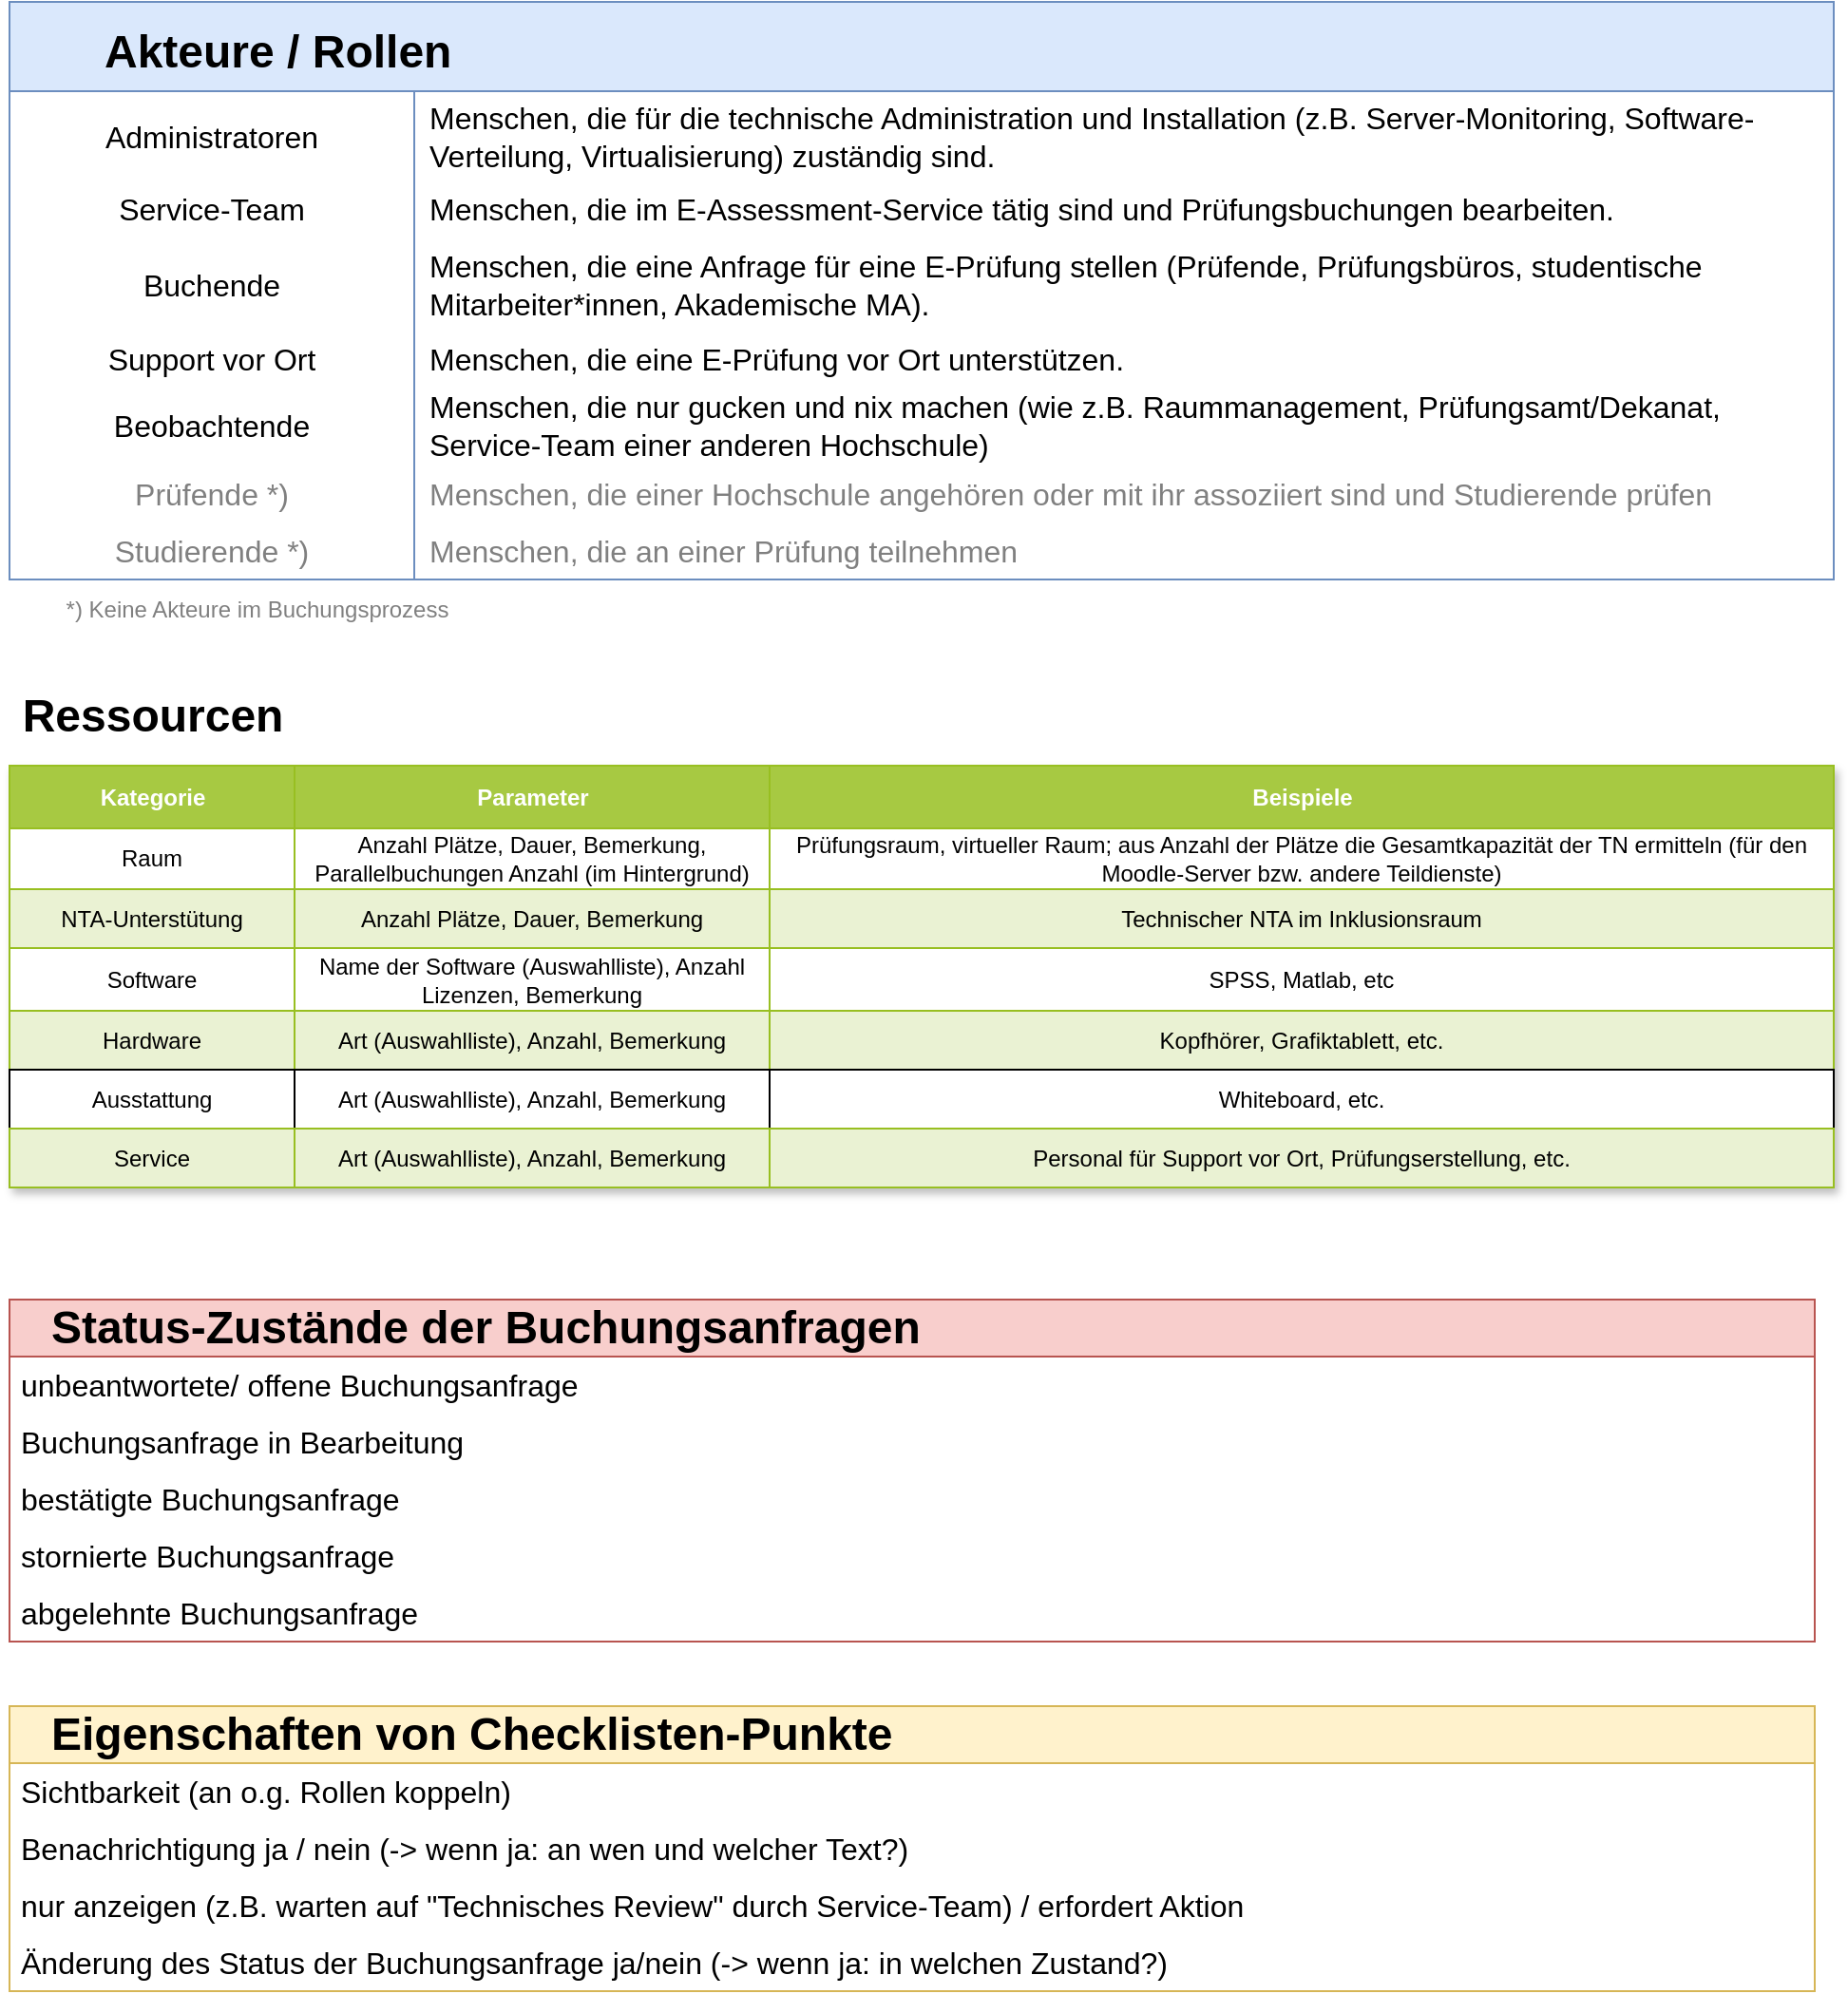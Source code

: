 <mxfile version="24.7.7">
  <diagram name="Seite-1" id="ngaqb3xMoZyI-BjdqdxZ">
    <mxGraphModel dx="1658" dy="996" grid="1" gridSize="10" guides="1" tooltips="1" connect="1" arrows="1" fold="1" page="1" pageScale="1" pageWidth="827" pageHeight="1169" math="0" shadow="0">
      <root>
        <mxCell id="0" />
        <mxCell id="1" parent="0" />
        <mxCell id="2kAH8OuJMMJden_yHNVl-6" value="Akteure / Rollen" style="shape=table;startSize=47;container=1;collapsible=0;childLayout=tableLayout;fixedRows=1;rowLines=0;fontStyle=1;strokeColor=#6c8ebf;fontSize=24;fillColor=#dae8fc;align=left;spacingLeft=48;" parent="1" vertex="1">
          <mxGeometry x="40" y="23" width="960" height="304" as="geometry" />
        </mxCell>
        <mxCell id="2kAH8OuJMMJden_yHNVl-7" value="" style="shape=tableRow;horizontal=0;startSize=0;swimlaneHead=0;swimlaneBody=0;top=0;left=0;bottom=0;right=0;collapsible=0;dropTarget=0;fillColor=none;points=[[0,0.5],[1,0.5]];portConstraint=eastwest;strokeColor=inherit;fontSize=16;" parent="2kAH8OuJMMJden_yHNVl-6" vertex="1">
          <mxGeometry y="47" width="960" height="47" as="geometry" />
        </mxCell>
        <mxCell id="2kAH8OuJMMJden_yHNVl-8" value="Administratoren" style="shape=partialRectangle;html=1;whiteSpace=wrap;connectable=0;fillColor=none;top=0;left=0;bottom=0;right=0;overflow=hidden;pointerEvents=1;strokeColor=inherit;fontSize=16;" parent="2kAH8OuJMMJden_yHNVl-7" vertex="1">
          <mxGeometry width="213" height="47" as="geometry">
            <mxRectangle width="213" height="47" as="alternateBounds" />
          </mxGeometry>
        </mxCell>
        <mxCell id="2kAH8OuJMMJden_yHNVl-9" value="Menschen, die für die technische Administration und Installation (z.B. Server-Monitoring, Software-Verteilung, Virtualisierung) zuständig sind." style="shape=partialRectangle;html=1;whiteSpace=wrap;connectable=0;fillColor=none;top=0;left=0;bottom=0;right=0;align=left;spacingLeft=6;overflow=hidden;strokeColor=inherit;fontSize=16;" parent="2kAH8OuJMMJden_yHNVl-7" vertex="1">
          <mxGeometry x="213" width="747" height="47" as="geometry">
            <mxRectangle width="747" height="47" as="alternateBounds" />
          </mxGeometry>
        </mxCell>
        <mxCell id="2kAH8OuJMMJden_yHNVl-10" value="" style="shape=tableRow;horizontal=0;startSize=0;swimlaneHead=0;swimlaneBody=0;top=0;left=0;bottom=0;right=0;collapsible=0;dropTarget=0;fillColor=none;points=[[0,0.5],[1,0.5]];portConstraint=eastwest;strokeColor=inherit;fontSize=16;" parent="2kAH8OuJMMJden_yHNVl-6" vertex="1">
          <mxGeometry y="94" width="960" height="30" as="geometry" />
        </mxCell>
        <mxCell id="2kAH8OuJMMJden_yHNVl-11" value="Service-Team" style="shape=partialRectangle;html=1;whiteSpace=wrap;connectable=0;fillColor=none;top=0;left=0;bottom=0;right=0;overflow=hidden;strokeColor=inherit;fontSize=16;" parent="2kAH8OuJMMJden_yHNVl-10" vertex="1">
          <mxGeometry width="213" height="30" as="geometry">
            <mxRectangle width="213" height="30" as="alternateBounds" />
          </mxGeometry>
        </mxCell>
        <mxCell id="2kAH8OuJMMJden_yHNVl-12" value="Menschen, die im E-Assessment-Service tätig sind und Prüfungsbuchungen bearbeiten." style="shape=partialRectangle;html=1;whiteSpace=wrap;connectable=0;fillColor=none;top=0;left=0;bottom=0;right=0;align=left;spacingLeft=6;overflow=hidden;strokeColor=inherit;fontSize=16;" parent="2kAH8OuJMMJden_yHNVl-10" vertex="1">
          <mxGeometry x="213" width="747" height="30" as="geometry">
            <mxRectangle width="747" height="30" as="alternateBounds" />
          </mxGeometry>
        </mxCell>
        <mxCell id="2kAH8OuJMMJden_yHNVl-13" value="" style="shape=tableRow;horizontal=0;startSize=0;swimlaneHead=0;swimlaneBody=0;top=0;left=0;bottom=0;right=0;collapsible=0;dropTarget=0;fillColor=none;points=[[0,0.5],[1,0.5]];portConstraint=eastwest;strokeColor=inherit;fontSize=16;" parent="2kAH8OuJMMJden_yHNVl-6" vertex="1">
          <mxGeometry y="124" width="960" height="50" as="geometry" />
        </mxCell>
        <mxCell id="2kAH8OuJMMJden_yHNVl-14" value="&lt;div&gt;Buchende&lt;/div&gt;" style="shape=partialRectangle;html=1;whiteSpace=wrap;connectable=0;fillColor=none;top=0;left=0;bottom=0;right=0;overflow=hidden;strokeColor=inherit;fontSize=16;" parent="2kAH8OuJMMJden_yHNVl-13" vertex="1">
          <mxGeometry width="213" height="50" as="geometry">
            <mxRectangle width="213" height="50" as="alternateBounds" />
          </mxGeometry>
        </mxCell>
        <mxCell id="2kAH8OuJMMJden_yHNVl-15" value="Menschen, die eine Anfrage für eine E-Prüfung stellen (Prüfende, Prüfungsbüros, studentische Mitarbeiter*innen, Akademische MA)." style="shape=partialRectangle;html=1;whiteSpace=wrap;connectable=0;fillColor=none;top=0;left=0;bottom=0;right=0;align=left;spacingLeft=6;overflow=hidden;strokeColor=inherit;fontSize=16;" parent="2kAH8OuJMMJden_yHNVl-13" vertex="1">
          <mxGeometry x="213" width="747" height="50" as="geometry">
            <mxRectangle width="747" height="50" as="alternateBounds" />
          </mxGeometry>
        </mxCell>
        <mxCell id="2kAH8OuJMMJden_yHNVl-25" style="shape=tableRow;horizontal=0;startSize=0;swimlaneHead=0;swimlaneBody=0;top=0;left=0;bottom=0;right=0;collapsible=0;dropTarget=0;fillColor=none;points=[[0,0.5],[1,0.5]];portConstraint=eastwest;strokeColor=inherit;fontSize=16;" parent="2kAH8OuJMMJden_yHNVl-6" vertex="1">
          <mxGeometry y="174" width="960" height="27" as="geometry" />
        </mxCell>
        <mxCell id="2kAH8OuJMMJden_yHNVl-26" value="Support vor Ort" style="shape=partialRectangle;html=1;whiteSpace=wrap;connectable=0;fillColor=none;top=0;left=0;bottom=0;right=0;overflow=hidden;strokeColor=inherit;fontSize=16;" parent="2kAH8OuJMMJden_yHNVl-25" vertex="1">
          <mxGeometry width="213" height="27" as="geometry">
            <mxRectangle width="213" height="27" as="alternateBounds" />
          </mxGeometry>
        </mxCell>
        <mxCell id="2kAH8OuJMMJden_yHNVl-27" value="Menschen, die eine E-Prüfung vor Ort unterstützen.&lt;span style=&quot;white-space: pre;&quot;&gt;&#x9;&lt;/span&gt;" style="shape=partialRectangle;html=1;whiteSpace=wrap;connectable=0;fillColor=none;top=0;left=0;bottom=0;right=0;align=left;spacingLeft=6;overflow=hidden;strokeColor=inherit;fontSize=16;" parent="2kAH8OuJMMJden_yHNVl-25" vertex="1">
          <mxGeometry x="213" width="747" height="27" as="geometry">
            <mxRectangle width="747" height="27" as="alternateBounds" />
          </mxGeometry>
        </mxCell>
        <mxCell id="2kAH8OuJMMJden_yHNVl-22" style="shape=tableRow;horizontal=0;startSize=0;swimlaneHead=0;swimlaneBody=0;top=0;left=0;bottom=0;right=0;collapsible=0;dropTarget=0;fillColor=none;points=[[0,0.5],[1,0.5]];portConstraint=eastwest;strokeColor=inherit;fontSize=16;" parent="2kAH8OuJMMJden_yHNVl-6" vertex="1">
          <mxGeometry y="201" width="960" height="43" as="geometry" />
        </mxCell>
        <mxCell id="2kAH8OuJMMJden_yHNVl-23" value="Beobachtende" style="shape=partialRectangle;html=1;whiteSpace=wrap;connectable=0;fillColor=none;top=0;left=0;bottom=0;right=0;overflow=hidden;strokeColor=inherit;fontSize=16;" parent="2kAH8OuJMMJden_yHNVl-22" vertex="1">
          <mxGeometry width="213" height="43" as="geometry">
            <mxRectangle width="213" height="43" as="alternateBounds" />
          </mxGeometry>
        </mxCell>
        <mxCell id="2kAH8OuJMMJden_yHNVl-24" value="Menschen, die nur gucken und nix machen (wie z.B. Raummanagement, Prüfungsamt/Dekanat, Service-Team einer anderen Hochschule)" style="shape=partialRectangle;html=1;whiteSpace=wrap;connectable=0;fillColor=none;top=0;left=0;bottom=0;right=0;align=left;spacingLeft=6;overflow=hidden;strokeColor=inherit;fontSize=16;" parent="2kAH8OuJMMJden_yHNVl-22" vertex="1">
          <mxGeometry x="213" width="747" height="43" as="geometry">
            <mxRectangle width="747" height="43" as="alternateBounds" />
          </mxGeometry>
        </mxCell>
        <mxCell id="2kAH8OuJMMJden_yHNVl-19" style="shape=tableRow;horizontal=0;startSize=0;swimlaneHead=0;swimlaneBody=0;top=0;left=0;bottom=0;right=0;collapsible=0;dropTarget=0;fillColor=none;points=[[0,0.5],[1,0.5]];portConstraint=eastwest;strokeColor=inherit;fontSize=16;" parent="2kAH8OuJMMJden_yHNVl-6" vertex="1">
          <mxGeometry y="244" width="960" height="30" as="geometry" />
        </mxCell>
        <mxCell id="2kAH8OuJMMJden_yHNVl-20" value="&lt;font color=&quot;#808080&quot;&gt;Prüfende *)&lt;/font&gt;" style="shape=partialRectangle;html=1;whiteSpace=wrap;connectable=0;fillColor=none;top=0;left=0;bottom=0;right=0;overflow=hidden;strokeColor=inherit;fontSize=16;" parent="2kAH8OuJMMJden_yHNVl-19" vertex="1">
          <mxGeometry width="213" height="30" as="geometry">
            <mxRectangle width="213" height="30" as="alternateBounds" />
          </mxGeometry>
        </mxCell>
        <mxCell id="2kAH8OuJMMJden_yHNVl-21" value="&lt;font color=&quot;#808080&quot;&gt;Menschen, die einer Hochschule angehören oder mit ihr assoziiert sind und Studierende prüfen&lt;/font&gt;" style="shape=partialRectangle;html=1;whiteSpace=wrap;connectable=0;fillColor=none;top=0;left=0;bottom=0;right=0;align=left;spacingLeft=6;overflow=hidden;strokeColor=inherit;fontSize=16;" parent="2kAH8OuJMMJden_yHNVl-19" vertex="1">
          <mxGeometry x="213" width="747" height="30" as="geometry">
            <mxRectangle width="747" height="30" as="alternateBounds" />
          </mxGeometry>
        </mxCell>
        <mxCell id="2kAH8OuJMMJden_yHNVl-16" style="shape=tableRow;horizontal=0;startSize=0;swimlaneHead=0;swimlaneBody=0;top=0;left=0;bottom=0;right=0;collapsible=0;dropTarget=0;fillColor=none;points=[[0,0.5],[1,0.5]];portConstraint=eastwest;strokeColor=inherit;fontSize=16;" parent="2kAH8OuJMMJden_yHNVl-6" vertex="1">
          <mxGeometry y="274" width="960" height="30" as="geometry" />
        </mxCell>
        <mxCell id="2kAH8OuJMMJden_yHNVl-17" value="&lt;font color=&quot;#808080&quot;&gt;Studierende *)&lt;br&gt;&lt;/font&gt;" style="shape=partialRectangle;html=1;whiteSpace=wrap;connectable=0;fillColor=none;top=0;left=0;bottom=0;right=0;overflow=hidden;strokeColor=inherit;fontSize=16;" parent="2kAH8OuJMMJden_yHNVl-16" vertex="1">
          <mxGeometry width="213" height="30" as="geometry">
            <mxRectangle width="213" height="30" as="alternateBounds" />
          </mxGeometry>
        </mxCell>
        <mxCell id="2kAH8OuJMMJden_yHNVl-18" value="&lt;font color=&quot;#808080&quot;&gt;Menschen, die an einer Prüfung teilnehmen&lt;/font&gt;" style="shape=partialRectangle;html=1;whiteSpace=wrap;connectable=0;fillColor=none;top=0;left=0;bottom=0;right=0;align=left;spacingLeft=6;overflow=hidden;strokeColor=inherit;fontSize=16;" parent="2kAH8OuJMMJden_yHNVl-16" vertex="1">
          <mxGeometry x="213" width="747" height="30" as="geometry">
            <mxRectangle width="747" height="30" as="alternateBounds" />
          </mxGeometry>
        </mxCell>
        <mxCell id="2kAH8OuJMMJden_yHNVl-28" value="Assets" style="childLayout=tableLayout;recursiveResize=0;strokeColor=#98bf21;fillColor=#A7C942;shadow=1;" parent="1" vertex="1">
          <mxGeometry x="40" y="425" width="960" height="222" as="geometry" />
        </mxCell>
        <mxCell id="2kAH8OuJMMJden_yHNVl-29" style="shape=tableRow;horizontal=0;startSize=0;swimlaneHead=0;swimlaneBody=0;top=0;left=0;bottom=0;right=0;dropTarget=0;collapsible=0;recursiveResize=0;expand=0;fontStyle=0;strokeColor=inherit;fillColor=#ffffff;" parent="2kAH8OuJMMJden_yHNVl-28" vertex="1">
          <mxGeometry width="960" height="33" as="geometry" />
        </mxCell>
        <mxCell id="2kAH8OuJMMJden_yHNVl-30" value="Kategorie" style="connectable=0;recursiveResize=0;strokeColor=inherit;fillColor=#A7C942;align=center;fontStyle=1;fontColor=#FFFFFF;html=1;" parent="2kAH8OuJMMJden_yHNVl-29" vertex="1">
          <mxGeometry width="150" height="33" as="geometry">
            <mxRectangle width="150" height="33" as="alternateBounds" />
          </mxGeometry>
        </mxCell>
        <mxCell id="2kAH8OuJMMJden_yHNVl-31" value="Parameter" style="connectable=0;recursiveResize=0;strokeColor=inherit;fillColor=#A7C942;align=center;fontStyle=1;fontColor=#FFFFFF;html=1;" parent="2kAH8OuJMMJden_yHNVl-29" vertex="1">
          <mxGeometry x="150" width="250" height="33" as="geometry">
            <mxRectangle width="250" height="33" as="alternateBounds" />
          </mxGeometry>
        </mxCell>
        <mxCell id="2kAH8OuJMMJden_yHNVl-32" value="Beispiele" style="connectable=0;recursiveResize=0;strokeColor=inherit;fillColor=#A7C942;align=center;fontStyle=1;fontColor=#FFFFFF;html=1;" parent="2kAH8OuJMMJden_yHNVl-29" vertex="1">
          <mxGeometry x="400" width="560" height="33" as="geometry">
            <mxRectangle width="560" height="33" as="alternateBounds" />
          </mxGeometry>
        </mxCell>
        <mxCell id="2kAH8OuJMMJden_yHNVl-33" value="" style="shape=tableRow;horizontal=0;startSize=0;swimlaneHead=0;swimlaneBody=0;top=0;left=0;bottom=0;right=0;dropTarget=0;collapsible=0;recursiveResize=0;expand=0;fontStyle=0;strokeColor=inherit;fillColor=#ffffff;" parent="2kAH8OuJMMJden_yHNVl-28" vertex="1">
          <mxGeometry y="33" width="960" height="32" as="geometry" />
        </mxCell>
        <mxCell id="2kAH8OuJMMJden_yHNVl-34" value="&lt;div&gt;Raum&lt;/div&gt;" style="connectable=0;recursiveResize=0;strokeColor=inherit;fillColor=inherit;align=center;whiteSpace=wrap;html=1;" parent="2kAH8OuJMMJden_yHNVl-33" vertex="1">
          <mxGeometry width="150" height="32" as="geometry">
            <mxRectangle width="150" height="32" as="alternateBounds" />
          </mxGeometry>
        </mxCell>
        <mxCell id="2kAH8OuJMMJden_yHNVl-35" value="Anzahl Plätze, Dauer, Bemerkung, Parallelbuchungen Anzahl (im Hintergrund)" style="connectable=0;recursiveResize=0;strokeColor=inherit;fillColor=inherit;align=center;whiteSpace=wrap;html=1;" parent="2kAH8OuJMMJden_yHNVl-33" vertex="1">
          <mxGeometry x="150" width="250" height="32" as="geometry">
            <mxRectangle width="250" height="32" as="alternateBounds" />
          </mxGeometry>
        </mxCell>
        <mxCell id="2kAH8OuJMMJden_yHNVl-36" value="Prüfungsraum, virtueller Raum; aus Anzahl der Plätze die Gesamtkapazität der TN ermitteln (für den Moodle-Server bzw. andere Teildienste)" style="connectable=0;recursiveResize=0;strokeColor=inherit;fillColor=inherit;align=center;whiteSpace=wrap;html=1;" parent="2kAH8OuJMMJden_yHNVl-33" vertex="1">
          <mxGeometry x="400" width="560" height="32" as="geometry">
            <mxRectangle width="560" height="32" as="alternateBounds" />
          </mxGeometry>
        </mxCell>
        <mxCell id="2kAH8OuJMMJden_yHNVl-37" value="" style="shape=tableRow;horizontal=0;startSize=0;swimlaneHead=0;swimlaneBody=0;top=0;left=0;bottom=0;right=0;dropTarget=0;collapsible=0;recursiveResize=0;expand=0;fontStyle=1;strokeColor=inherit;fillColor=#EAF2D3;" parent="2kAH8OuJMMJden_yHNVl-28" vertex="1">
          <mxGeometry y="65" width="960" height="31" as="geometry" />
        </mxCell>
        <mxCell id="2kAH8OuJMMJden_yHNVl-38" value="NTA-Unterstütung" style="connectable=0;recursiveResize=0;strokeColor=inherit;fillColor=inherit;whiteSpace=wrap;html=1;" parent="2kAH8OuJMMJden_yHNVl-37" vertex="1">
          <mxGeometry width="150" height="31" as="geometry">
            <mxRectangle width="150" height="31" as="alternateBounds" />
          </mxGeometry>
        </mxCell>
        <mxCell id="2kAH8OuJMMJden_yHNVl-39" value="Anzahl Plätze, Dauer, Bemerkung" style="connectable=0;recursiveResize=0;strokeColor=inherit;fillColor=inherit;whiteSpace=wrap;html=1;" parent="2kAH8OuJMMJden_yHNVl-37" vertex="1">
          <mxGeometry x="150" width="250" height="31" as="geometry">
            <mxRectangle width="250" height="31" as="alternateBounds" />
          </mxGeometry>
        </mxCell>
        <mxCell id="2kAH8OuJMMJden_yHNVl-40" value="Technischer NTA im Inklusionsraum" style="connectable=0;recursiveResize=0;strokeColor=inherit;fillColor=inherit;whiteSpace=wrap;html=1;" parent="2kAH8OuJMMJden_yHNVl-37" vertex="1">
          <mxGeometry x="400" width="560" height="31" as="geometry">
            <mxRectangle width="560" height="31" as="alternateBounds" />
          </mxGeometry>
        </mxCell>
        <mxCell id="2kAH8OuJMMJden_yHNVl-41" value="" style="shape=tableRow;horizontal=0;startSize=0;swimlaneHead=0;swimlaneBody=0;top=0;left=0;bottom=0;right=0;dropTarget=0;collapsible=0;recursiveResize=0;expand=0;fontStyle=0;strokeColor=inherit;fillColor=#ffffff;" parent="2kAH8OuJMMJden_yHNVl-28" vertex="1">
          <mxGeometry y="96" width="960" height="33" as="geometry" />
        </mxCell>
        <mxCell id="2kAH8OuJMMJden_yHNVl-42" value="Software" style="connectable=0;recursiveResize=0;strokeColor=inherit;fillColor=inherit;fontStyle=0;align=center;whiteSpace=wrap;html=1;" parent="2kAH8OuJMMJden_yHNVl-41" vertex="1">
          <mxGeometry width="150" height="33" as="geometry">
            <mxRectangle width="150" height="33" as="alternateBounds" />
          </mxGeometry>
        </mxCell>
        <mxCell id="2kAH8OuJMMJden_yHNVl-43" value="Name der Software (Auswahlliste), Anzahl Lizenzen, Bemerkung" style="connectable=0;recursiveResize=0;strokeColor=inherit;fillColor=inherit;fontStyle=0;align=center;whiteSpace=wrap;html=1;" parent="2kAH8OuJMMJden_yHNVl-41" vertex="1">
          <mxGeometry x="150" width="250" height="33" as="geometry">
            <mxRectangle width="250" height="33" as="alternateBounds" />
          </mxGeometry>
        </mxCell>
        <mxCell id="2kAH8OuJMMJden_yHNVl-44" value="SPSS, Matlab, etc" style="connectable=0;recursiveResize=0;strokeColor=inherit;fillColor=inherit;fontStyle=0;align=center;whiteSpace=wrap;html=1;" parent="2kAH8OuJMMJden_yHNVl-41" vertex="1">
          <mxGeometry x="400" width="560" height="33" as="geometry">
            <mxRectangle width="560" height="33" as="alternateBounds" />
          </mxGeometry>
        </mxCell>
        <mxCell id="2kAH8OuJMMJden_yHNVl-45" value="" style="shape=tableRow;horizontal=0;startSize=0;swimlaneHead=0;swimlaneBody=0;top=0;left=0;bottom=0;right=0;dropTarget=0;collapsible=0;recursiveResize=0;expand=0;fontStyle=1;strokeColor=inherit;fillColor=#EAF2D3;" parent="2kAH8OuJMMJden_yHNVl-28" vertex="1">
          <mxGeometry y="129" width="960" height="31" as="geometry" />
        </mxCell>
        <mxCell id="2kAH8OuJMMJden_yHNVl-46" value="Hardware" style="connectable=0;recursiveResize=0;strokeColor=inherit;fillColor=inherit;whiteSpace=wrap;html=1;" parent="2kAH8OuJMMJden_yHNVl-45" vertex="1">
          <mxGeometry width="150" height="31" as="geometry">
            <mxRectangle width="150" height="31" as="alternateBounds" />
          </mxGeometry>
        </mxCell>
        <mxCell id="2kAH8OuJMMJden_yHNVl-47" value="Art (Auswahlliste), Anzahl, Bemerkung" style="connectable=0;recursiveResize=0;strokeColor=inherit;fillColor=inherit;whiteSpace=wrap;html=1;" parent="2kAH8OuJMMJden_yHNVl-45" vertex="1">
          <mxGeometry x="150" width="250" height="31" as="geometry">
            <mxRectangle width="250" height="31" as="alternateBounds" />
          </mxGeometry>
        </mxCell>
        <mxCell id="2kAH8OuJMMJden_yHNVl-48" value="Kopfhörer, Grafiktablett, etc." style="connectable=0;recursiveResize=0;strokeColor=inherit;fillColor=inherit;whiteSpace=wrap;html=1;" parent="2kAH8OuJMMJden_yHNVl-45" vertex="1">
          <mxGeometry x="400" width="560" height="31" as="geometry">
            <mxRectangle width="560" height="31" as="alternateBounds" />
          </mxGeometry>
        </mxCell>
        <mxCell id="2kAH8OuJMMJden_yHNVl-54" style="shape=tableRow;horizontal=0;startSize=0;swimlaneHead=0;swimlaneBody=0;top=0;left=0;bottom=0;right=0;dropTarget=0;collapsible=0;recursiveResize=0;expand=0;fontStyle=1;strokeColor=inherit;fillColor=#EAF2D3;" parent="2kAH8OuJMMJden_yHNVl-28" vertex="1">
          <mxGeometry y="160" width="960" height="31" as="geometry" />
        </mxCell>
        <mxCell id="2kAH8OuJMMJden_yHNVl-55" value="Ausstattung" style="connectable=0;recursiveResize=0;whiteSpace=wrap;html=1;" parent="2kAH8OuJMMJden_yHNVl-54" vertex="1">
          <mxGeometry width="150" height="31" as="geometry">
            <mxRectangle width="150" height="31" as="alternateBounds" />
          </mxGeometry>
        </mxCell>
        <mxCell id="2kAH8OuJMMJden_yHNVl-56" value="Art (Auswahlliste), Anzahl, Bemerkung" style="connectable=0;recursiveResize=0;whiteSpace=wrap;html=1;" parent="2kAH8OuJMMJden_yHNVl-54" vertex="1">
          <mxGeometry x="150" width="250" height="31" as="geometry">
            <mxRectangle width="250" height="31" as="alternateBounds" />
          </mxGeometry>
        </mxCell>
        <mxCell id="2kAH8OuJMMJden_yHNVl-57" value="Whiteboard, etc." style="connectable=0;recursiveResize=0;whiteSpace=wrap;html=1;" parent="2kAH8OuJMMJden_yHNVl-54" vertex="1">
          <mxGeometry x="400" width="560" height="31" as="geometry">
            <mxRectangle width="560" height="31" as="alternateBounds" />
          </mxGeometry>
        </mxCell>
        <mxCell id="2kAH8OuJMMJden_yHNVl-50" style="shape=tableRow;horizontal=0;startSize=0;swimlaneHead=0;swimlaneBody=0;top=0;left=0;bottom=0;right=0;dropTarget=0;collapsible=0;recursiveResize=0;expand=0;fontStyle=1;strokeColor=inherit;fillColor=#EAF2D3;" parent="2kAH8OuJMMJden_yHNVl-28" vertex="1">
          <mxGeometry y="191" width="960" height="31" as="geometry" />
        </mxCell>
        <mxCell id="2kAH8OuJMMJden_yHNVl-51" value="Service" style="connectable=0;recursiveResize=0;strokeColor=inherit;fillColor=inherit;whiteSpace=wrap;html=1;" parent="2kAH8OuJMMJden_yHNVl-50" vertex="1">
          <mxGeometry width="150" height="31" as="geometry">
            <mxRectangle width="150" height="31" as="alternateBounds" />
          </mxGeometry>
        </mxCell>
        <mxCell id="2kAH8OuJMMJden_yHNVl-52" value="Art (Auswahlliste), Anzahl, Bemerkung" style="connectable=0;recursiveResize=0;strokeColor=inherit;fillColor=inherit;whiteSpace=wrap;html=1;" parent="2kAH8OuJMMJden_yHNVl-50" vertex="1">
          <mxGeometry x="150" width="250" height="31" as="geometry">
            <mxRectangle width="250" height="31" as="alternateBounds" />
          </mxGeometry>
        </mxCell>
        <mxCell id="2kAH8OuJMMJden_yHNVl-53" value="Personal für Support vor Ort, Prüfungserstellung, etc." style="connectable=0;recursiveResize=0;strokeColor=inherit;fillColor=inherit;whiteSpace=wrap;html=1;" parent="2kAH8OuJMMJden_yHNVl-50" vertex="1">
          <mxGeometry x="400" width="560" height="31" as="geometry">
            <mxRectangle width="560" height="31" as="alternateBounds" />
          </mxGeometry>
        </mxCell>
        <mxCell id="2kAH8OuJMMJden_yHNVl-49" value="&lt;div style=&quot;font-size: 24px;&quot;&gt;Ressourcen&lt;/div&gt;" style="text;html=1;align=center;verticalAlign=middle;resizable=0;points=[];autosize=1;strokeColor=none;fillColor=none;fontSize=24;fontStyle=1" parent="1" vertex="1">
          <mxGeometry x="40" y="379" width="150" height="40" as="geometry" />
        </mxCell>
        <mxCell id="2kAH8OuJMMJden_yHNVl-58" value="&lt;font color=&quot;#808080&quot;&gt;*) Keine Akteure im Buchungsprozess&lt;/font&gt;" style="text;html=1;align=center;verticalAlign=middle;resizable=0;points=[];autosize=1;strokeColor=none;fillColor=none;" parent="1" vertex="1">
          <mxGeometry x="55" y="328" width="230" height="30" as="geometry" />
        </mxCell>
        <mxCell id="2kAH8OuJMMJden_yHNVl-81" value="&lt;div style=&quot;padding-left: 20px;&quot; align=&quot;left&quot;&gt;&lt;font style=&quot;font-size: 24px;&quot;&gt;&lt;b&gt;Status-Zustände der Buchungsanfragen&lt;/b&gt;&lt;/font&gt;&lt;/div&gt;" style="swimlane;fontStyle=0;childLayout=stackLayout;horizontal=1;startSize=30;horizontalStack=0;resizeParent=1;resizeParentMax=0;resizeLast=0;collapsible=1;marginBottom=0;whiteSpace=wrap;html=1;align=left;fillColor=#f8cecc;strokeColor=#b85450;" parent="1" vertex="1">
          <mxGeometry x="40" y="706" width="950" height="180" as="geometry" />
        </mxCell>
        <mxCell id="2kAH8OuJMMJden_yHNVl-82" value="unbeantwortete/&amp;nbsp;offene&amp;nbsp;Buchungsanfrage" style="text;strokeColor=none;fillColor=none;align=left;verticalAlign=middle;spacingLeft=4;spacingRight=4;overflow=hidden;points=[[0,0.5],[1,0.5]];portConstraint=eastwest;rotatable=0;whiteSpace=wrap;html=1;fontSize=16;" parent="2kAH8OuJMMJden_yHNVl-81" vertex="1">
          <mxGeometry y="30" width="950" height="30" as="geometry" />
        </mxCell>
        <mxCell id="2kAH8OuJMMJden_yHNVl-83" value="Buchungsanfrage&amp;nbsp;in&amp;nbsp;Bearbeitung" style="text;strokeColor=none;fillColor=none;align=left;verticalAlign=middle;spacingLeft=4;spacingRight=4;overflow=hidden;points=[[0,0.5],[1,0.5]];portConstraint=eastwest;rotatable=0;whiteSpace=wrap;html=1;fontSize=16;" parent="2kAH8OuJMMJden_yHNVl-81" vertex="1">
          <mxGeometry y="60" width="950" height="30" as="geometry" />
        </mxCell>
        <mxCell id="2kAH8OuJMMJden_yHNVl-84" value="bestätigte&amp;nbsp;Buchungsanfrage" style="text;strokeColor=none;fillColor=none;align=left;verticalAlign=middle;spacingLeft=4;spacingRight=4;overflow=hidden;points=[[0,0.5],[1,0.5]];portConstraint=eastwest;rotatable=0;whiteSpace=wrap;html=1;fontSize=16;" parent="2kAH8OuJMMJden_yHNVl-81" vertex="1">
          <mxGeometry y="90" width="950" height="30" as="geometry" />
        </mxCell>
        <mxCell id="2kAH8OuJMMJden_yHNVl-90" value="stornierte&amp;nbsp;Buchungsanfrage" style="text;strokeColor=none;fillColor=none;align=left;verticalAlign=middle;spacingLeft=4;spacingRight=4;overflow=hidden;points=[[0,0.5],[1,0.5]];portConstraint=eastwest;rotatable=0;whiteSpace=wrap;html=1;fontSize=16;" parent="2kAH8OuJMMJden_yHNVl-81" vertex="1">
          <mxGeometry y="120" width="950" height="30" as="geometry" />
        </mxCell>
        <mxCell id="2kAH8OuJMMJden_yHNVl-89" value="abgelehnte&amp;nbsp;Buchungsanfrage" style="text;strokeColor=none;fillColor=none;align=left;verticalAlign=middle;spacingLeft=4;spacingRight=4;overflow=hidden;points=[[0,0.5],[1,0.5]];portConstraint=eastwest;rotatable=0;whiteSpace=wrap;html=1;fontSize=16;" parent="2kAH8OuJMMJden_yHNVl-81" vertex="1">
          <mxGeometry y="150" width="950" height="30" as="geometry" />
        </mxCell>
        <mxCell id="tHUNpQnj3UYoNyb0d5xl-1" value="&lt;div style=&quot;padding-left: 20px; font-size: 24px;&quot; align=&quot;left&quot;&gt;&lt;font style=&quot;font-size: 24px;&quot;&gt;&lt;b&gt;Eigenschaften von Checklisten-Punkte&lt;/b&gt;&lt;/font&gt;&lt;/div&gt;" style="swimlane;fontStyle=0;childLayout=stackLayout;horizontal=1;startSize=30;horizontalStack=0;resizeParent=1;resizeParentMax=0;resizeLast=0;collapsible=1;marginBottom=0;whiteSpace=wrap;html=1;align=left;fillColor=#fff2cc;strokeColor=#d6b656;" vertex="1" parent="1">
          <mxGeometry x="40" y="920" width="950" height="150" as="geometry" />
        </mxCell>
        <mxCell id="tHUNpQnj3UYoNyb0d5xl-2" value="Sichtbarkeit (an o.g. Rollen koppeln)" style="text;strokeColor=none;fillColor=none;align=left;verticalAlign=middle;spacingLeft=4;spacingRight=4;overflow=hidden;points=[[0,0.5],[1,0.5]];portConstraint=eastwest;rotatable=0;whiteSpace=wrap;html=1;fontSize=16;" vertex="1" parent="tHUNpQnj3UYoNyb0d5xl-1">
          <mxGeometry y="30" width="950" height="30" as="geometry" />
        </mxCell>
        <mxCell id="tHUNpQnj3UYoNyb0d5xl-7" value="&lt;div&gt;Benachrichtigung ja / nein (-&amp;gt; wenn ja: an wen und welcher Text?)&lt;br&gt;&lt;/div&gt;" style="text;strokeColor=none;fillColor=none;align=left;verticalAlign=middle;spacingLeft=4;spacingRight=4;overflow=hidden;points=[[0,0.5],[1,0.5]];portConstraint=eastwest;rotatable=0;whiteSpace=wrap;html=1;fontSize=16;" vertex="1" parent="tHUNpQnj3UYoNyb0d5xl-1">
          <mxGeometry y="60" width="950" height="30" as="geometry" />
        </mxCell>
        <mxCell id="tHUNpQnj3UYoNyb0d5xl-10" value="nur anzeigen (z.B. warten auf &quot;Technisches Review&quot; durch Service-Team) / erfordert Aktion" style="text;strokeColor=none;fillColor=none;align=left;verticalAlign=middle;spacingLeft=4;spacingRight=4;overflow=hidden;points=[[0,0.5],[1,0.5]];portConstraint=eastwest;rotatable=0;whiteSpace=wrap;html=1;fontSize=16;" vertex="1" parent="tHUNpQnj3UYoNyb0d5xl-1">
          <mxGeometry y="90" width="950" height="30" as="geometry" />
        </mxCell>
        <mxCell id="tHUNpQnj3UYoNyb0d5xl-6" value="&lt;div&gt;Änderung des Status der Buchungsanfrage ja/nein (-&amp;gt; wenn ja: in welchen Zustand?)&lt;/div&gt;" style="text;strokeColor=none;fillColor=none;align=left;verticalAlign=middle;spacingLeft=4;spacingRight=4;overflow=hidden;points=[[0,0.5],[1,0.5]];portConstraint=eastwest;rotatable=0;whiteSpace=wrap;html=1;fontSize=16;" vertex="1" parent="tHUNpQnj3UYoNyb0d5xl-1">
          <mxGeometry y="120" width="950" height="30" as="geometry" />
        </mxCell>
      </root>
    </mxGraphModel>
  </diagram>
</mxfile>
